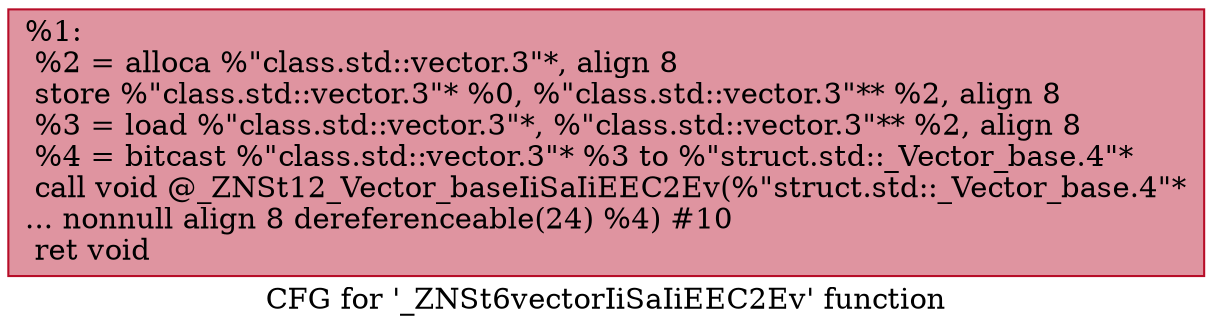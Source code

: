 digraph "CFG for '_ZNSt6vectorIiSaIiEEC2Ev' function" {
	label="CFG for '_ZNSt6vectorIiSaIiEEC2Ev' function";

	Node0x562db9f546e0 [shape=record,color="#b70d28ff", style=filled, fillcolor="#b70d2870",label="{%1:\l  %2 = alloca %\"class.std::vector.3\"*, align 8\l  store %\"class.std::vector.3\"* %0, %\"class.std::vector.3\"** %2, align 8\l  %3 = load %\"class.std::vector.3\"*, %\"class.std::vector.3\"** %2, align 8\l  %4 = bitcast %\"class.std::vector.3\"* %3 to %\"struct.std::_Vector_base.4\"*\l  call void @_ZNSt12_Vector_baseIiSaIiEEC2Ev(%\"struct.std::_Vector_base.4\"*\l... nonnull align 8 dereferenceable(24) %4) #10\l  ret void\l}"];
}
